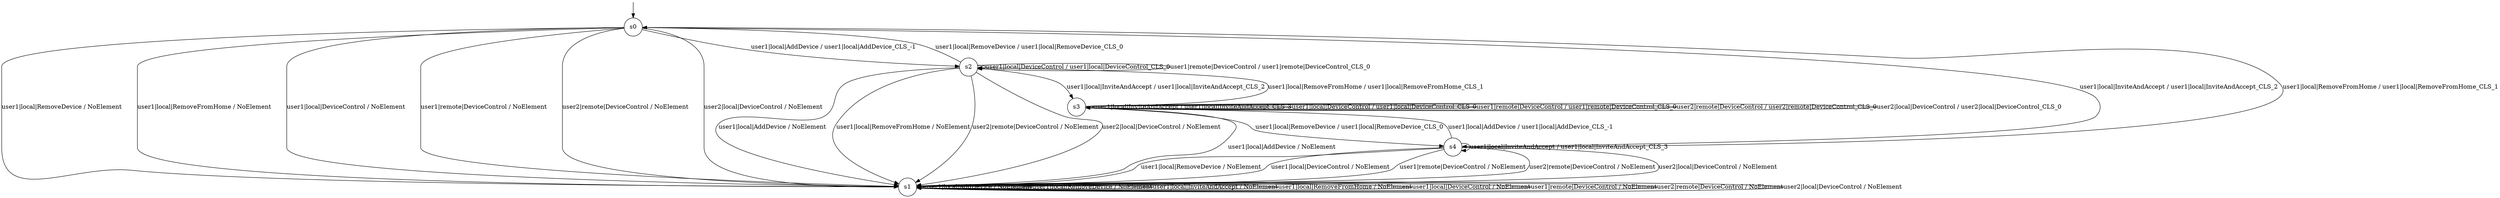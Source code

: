 digraph g {

	s0 [shape="circle" label="s0"];
	s1 [shape="circle" label="s1"];
	s2 [shape="circle" label="s2"];
	s3 [shape="circle" label="s3"];
	s4 [shape="circle" label="s4"];
	s0 -> s2 [label="user1|local|AddDevice / user1|local|AddDevice_CLS_-1"];
	s0 -> s1 [label="user1|local|RemoveDevice / NoElement"];
	s0 -> s4 [label="user1|local|InviteAndAccept / user1|local|InviteAndAccept_CLS_2"];
	s0 -> s1 [label="user1|local|RemoveFromHome / NoElement"];
	s0 -> s1 [label="user1|local|DeviceControl / NoElement"];
	s0 -> s1 [label="user1|remote|DeviceControl / NoElement"];
	s0 -> s1 [label="user2|remote|DeviceControl / NoElement"];
	s0 -> s1 [label="user2|local|DeviceControl / NoElement"];
	s1 -> s1 [label="user1|local|AddDevice / NoElement"];
	s1 -> s1 [label="user1|local|RemoveDevice / NoElement"];
	s1 -> s1 [label="user1|local|InviteAndAccept / NoElement"];
	s1 -> s1 [label="user1|local|RemoveFromHome / NoElement"];
	s1 -> s1 [label="user1|local|DeviceControl / NoElement"];
	s1 -> s1 [label="user1|remote|DeviceControl / NoElement"];
	s1 -> s1 [label="user2|remote|DeviceControl / NoElement"];
	s1 -> s1 [label="user2|local|DeviceControl / NoElement"];
	s2 -> s1 [label="user1|local|AddDevice / NoElement"];
	s2 -> s0 [label="user1|local|RemoveDevice / user1|local|RemoveDevice_CLS_0"];
	s2 -> s3 [label="user1|local|InviteAndAccept / user1|local|InviteAndAccept_CLS_2"];
	s2 -> s1 [label="user1|local|RemoveFromHome / NoElement"];
	s2 -> s2 [label="user1|local|DeviceControl / user1|local|DeviceControl_CLS_0"];
	s2 -> s2 [label="user1|remote|DeviceControl / user1|remote|DeviceControl_CLS_0"];
	s2 -> s1 [label="user2|remote|DeviceControl / NoElement"];
	s2 -> s1 [label="user2|local|DeviceControl / NoElement"];
	s3 -> s1 [label="user1|local|AddDevice / NoElement"];
	s3 -> s4 [label="user1|local|RemoveDevice / user1|local|RemoveDevice_CLS_0"];
	s3 -> s3 [label="user1|local|InviteAndAccept / user1|local|InviteAndAccept_CLS_3"];
	s3 -> s2 [label="user1|local|RemoveFromHome / user1|local|RemoveFromHome_CLS_1"];
	s3 -> s3 [label="user1|local|DeviceControl / user1|local|DeviceControl_CLS_0"];
	s3 -> s3 [label="user1|remote|DeviceControl / user1|remote|DeviceControl_CLS_0"];
	s3 -> s3 [label="user2|remote|DeviceControl / user2|remote|DeviceControl_CLS_0"];
	s3 -> s3 [label="user2|local|DeviceControl / user2|local|DeviceControl_CLS_0"];
	s4 -> s3 [label="user1|local|AddDevice / user1|local|AddDevice_CLS_-1"];
	s4 -> s1 [label="user1|local|RemoveDevice / NoElement"];
	s4 -> s4 [label="user1|local|InviteAndAccept / user1|local|InviteAndAccept_CLS_3"];
	s4 -> s0 [label="user1|local|RemoveFromHome / user1|local|RemoveFromHome_CLS_1"];
	s4 -> s1 [label="user1|local|DeviceControl / NoElement"];
	s4 -> s1 [label="user1|remote|DeviceControl / NoElement"];
	s4 -> s1 [label="user2|remote|DeviceControl / NoElement"];
	s4 -> s1 [label="user2|local|DeviceControl / NoElement"];

__start0 [label="" shape="none" width="0" height="0"];
__start0 -> s0;

}
